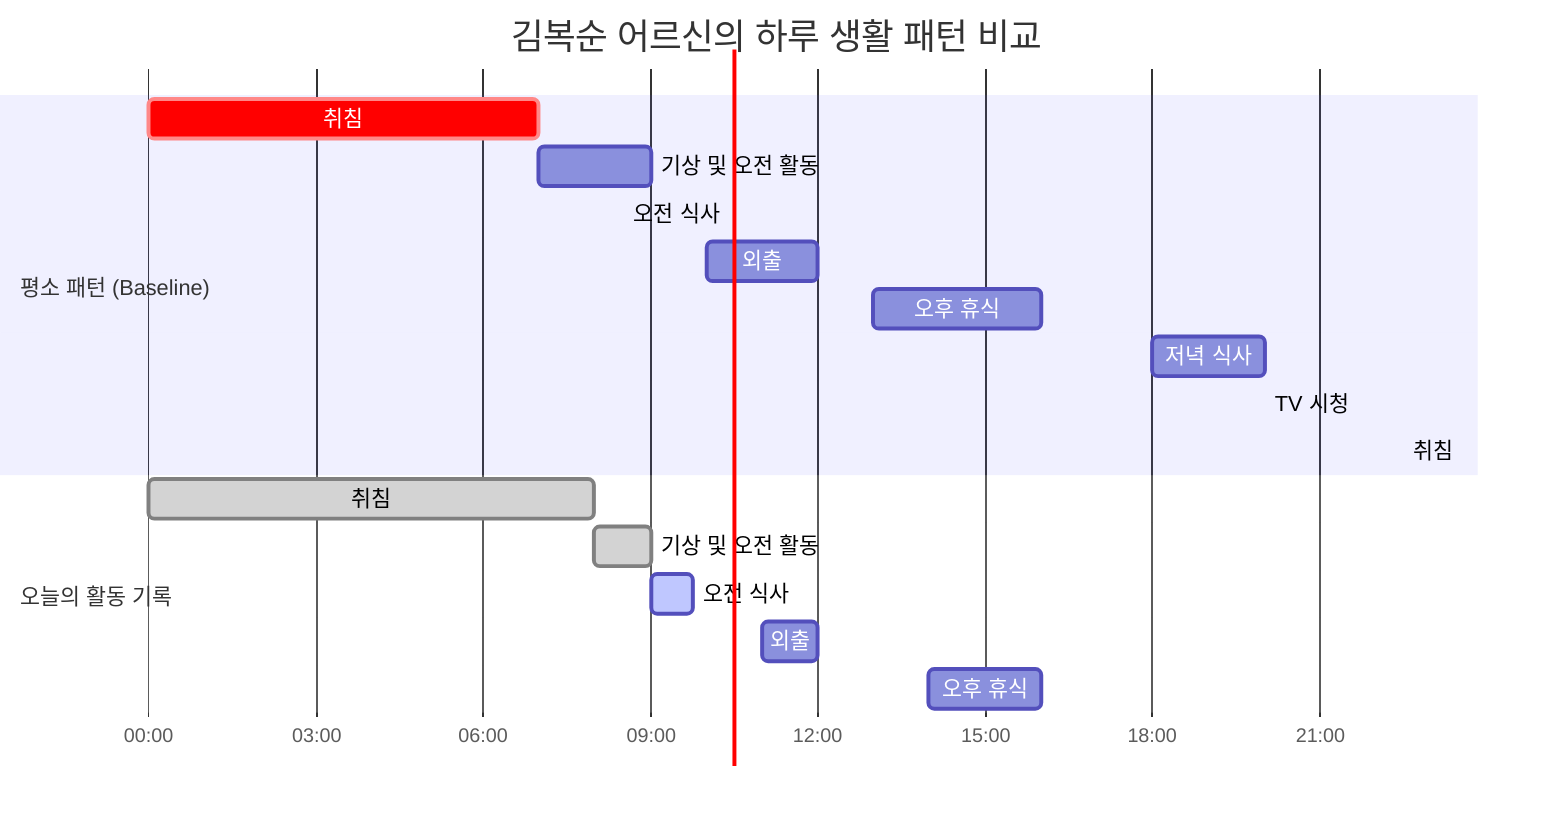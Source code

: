 gantt
    title 김복순 어르신의 하루 생활 패턴 비교
    dateFormat  HH:mm
    axisFormat %H:%M
    
    section 평소 패턴 (Baseline)
    취침        :         crit, 00:00, 7h
    기상 및 오전 활동 :         07:00, 2h
    오전 식사   :         08:30, 1h30m
    외출        :         10:00, 2h
    오후 휴식   :         13:00, 3h
    저녁 식사   :         18:00, 2h
    TV 시청     :         20:00, 2h30m
    취침        :         crit, 22:30, 1h30m

    section 오늘의 활동 기록
    취침        :         done, 00:00, 8h
    기상 및 오전 활동 :         done, 08:00, 1h
    오전 식사   :         active, 09:00, 45m
    외출        :         11:00, 1h
    오후 휴식   :         14:00, 2h